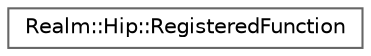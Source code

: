 digraph "Graphical Class Hierarchy"
{
 // LATEX_PDF_SIZE
  bgcolor="transparent";
  edge [fontname=Helvetica,fontsize=10,labelfontname=Helvetica,labelfontsize=10];
  node [fontname=Helvetica,fontsize=10,shape=box,height=0.2,width=0.4];
  rankdir="LR";
  Node0 [id="Node000000",label="Realm::Hip::RegisteredFunction",height=0.2,width=0.4,color="grey40", fillcolor="white", style="filled",URL="$structRealm_1_1Hip_1_1RegisteredFunction.html",tooltip=" "];
}
